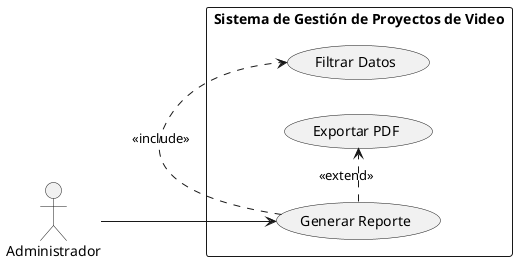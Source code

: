 @startuml
left to right direction

actor Administrador

rectangle "Sistema de Gestión de Proyectos de Video" {
  Administrador --> (Generar Reporte)
  (Generar Reporte) .> (Filtrar Datos) : <<include>>
  (Generar Reporte) .> (Exportar PDF) : <<extend>>
}
@enduml
